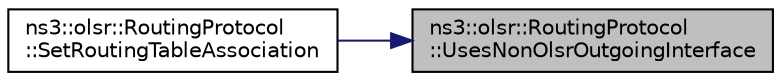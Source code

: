 digraph "ns3::olsr::RoutingProtocol::UsesNonOlsrOutgoingInterface"
{
 // LATEX_PDF_SIZE
  edge [fontname="Helvetica",fontsize="10",labelfontname="Helvetica",labelfontsize="10"];
  node [fontname="Helvetica",fontsize="10",shape=record];
  rankdir="RL";
  Node1 [label="ns3::olsr::RoutingProtocol\l::UsesNonOlsrOutgoingInterface",height=0.2,width=0.4,color="black", fillcolor="grey75", style="filled", fontcolor="black",tooltip="Tests whether or not the specified route uses a non-OLSR outgoing interface."];
  Node1 -> Node2 [dir="back",color="midnightblue",fontsize="10",style="solid",fontname="Helvetica"];
  Node2 [label="ns3::olsr::RoutingProtocol\l::SetRoutingTableAssociation",height=0.2,width=0.4,color="black", fillcolor="white", style="filled",URL="$classns3_1_1olsr_1_1_routing_protocol.html#a54e6ae3299f2f4e6390792801fe01ae3",tooltip="Associates the specified Ipv4StaticRouting routing table to the OLSR routing protocol."];
}
